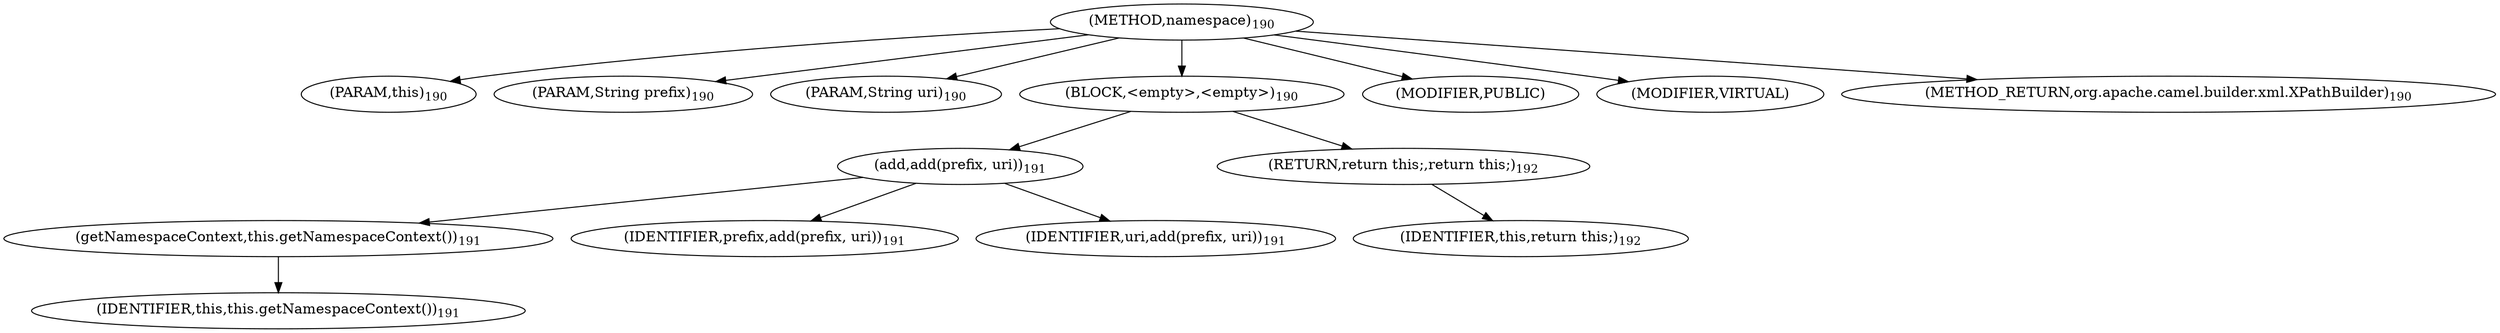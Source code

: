 digraph "namespace" {  
"380" [label = <(METHOD,namespace)<SUB>190</SUB>> ]
"31" [label = <(PARAM,this)<SUB>190</SUB>> ]
"381" [label = <(PARAM,String prefix)<SUB>190</SUB>> ]
"382" [label = <(PARAM,String uri)<SUB>190</SUB>> ]
"383" [label = <(BLOCK,&lt;empty&gt;,&lt;empty&gt;)<SUB>190</SUB>> ]
"384" [label = <(add,add(prefix, uri))<SUB>191</SUB>> ]
"385" [label = <(getNamespaceContext,this.getNamespaceContext())<SUB>191</SUB>> ]
"30" [label = <(IDENTIFIER,this,this.getNamespaceContext())<SUB>191</SUB>> ]
"386" [label = <(IDENTIFIER,prefix,add(prefix, uri))<SUB>191</SUB>> ]
"387" [label = <(IDENTIFIER,uri,add(prefix, uri))<SUB>191</SUB>> ]
"388" [label = <(RETURN,return this;,return this;)<SUB>192</SUB>> ]
"32" [label = <(IDENTIFIER,this,return this;)<SUB>192</SUB>> ]
"389" [label = <(MODIFIER,PUBLIC)> ]
"390" [label = <(MODIFIER,VIRTUAL)> ]
"391" [label = <(METHOD_RETURN,org.apache.camel.builder.xml.XPathBuilder)<SUB>190</SUB>> ]
  "380" -> "31" 
  "380" -> "381" 
  "380" -> "382" 
  "380" -> "383" 
  "380" -> "389" 
  "380" -> "390" 
  "380" -> "391" 
  "383" -> "384" 
  "383" -> "388" 
  "384" -> "385" 
  "384" -> "386" 
  "384" -> "387" 
  "385" -> "30" 
  "388" -> "32" 
}
